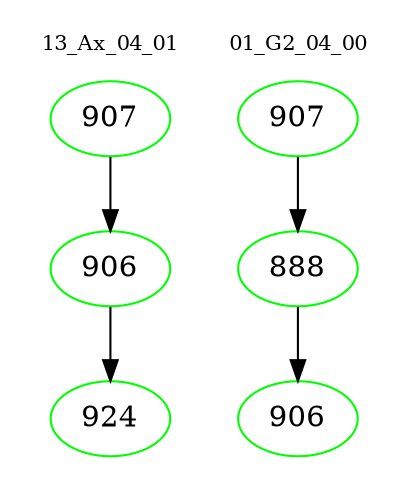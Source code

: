 digraph{
subgraph cluster_0 {
color = white
label = "13_Ax_04_01";
fontsize=10;
T0_907 [label="907", color="green"]
T0_907 -> T0_906 [color="black"]
T0_906 [label="906", color="green"]
T0_906 -> T0_924 [color="black"]
T0_924 [label="924", color="green"]
}
subgraph cluster_1 {
color = white
label = "01_G2_04_00";
fontsize=10;
T1_907 [label="907", color="green"]
T1_907 -> T1_888 [color="black"]
T1_888 [label="888", color="green"]
T1_888 -> T1_906 [color="black"]
T1_906 [label="906", color="green"]
}
}
